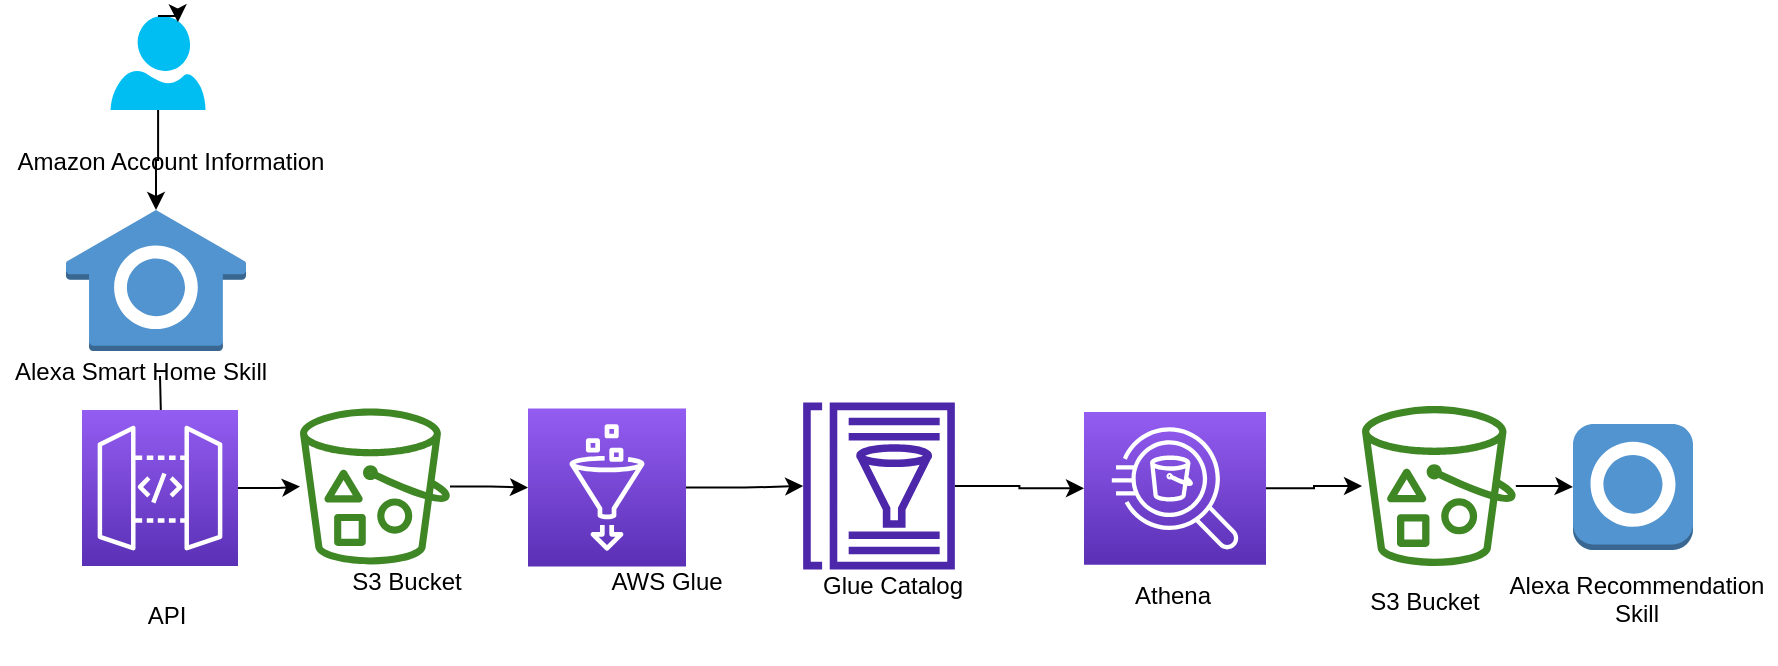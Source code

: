 <mxfile version="17.4.0" type="github">
  <diagram id="3GTjwDqzvwFt1I1F33NE" name="Page-1">
    <mxGraphModel dx="2751" dy="1093" grid="1" gridSize="10" guides="1" tooltips="1" connect="1" arrows="1" fold="1" page="1" pageScale="1" pageWidth="850" pageHeight="1100" math="0" shadow="0">
      <root>
        <mxCell id="0" />
        <mxCell id="1" parent="0" />
        <mxCell id="uz045ah8zPRlozvKEeI--35" value="" style="edgeStyle=orthogonalEdgeStyle;rounded=0;orthogonalLoop=1;jettySize=auto;html=1;" edge="1" parent="1" source="uz045ah8zPRlozvKEeI--4" target="uz045ah8zPRlozvKEeI--3">
          <mxGeometry relative="1" as="geometry" />
        </mxCell>
        <mxCell id="uz045ah8zPRlozvKEeI--4" value="" style="sketch=0;outlineConnect=0;fontColor=#232F3E;gradientColor=none;fillColor=#3F8624;strokeColor=none;dashed=0;verticalLabelPosition=bottom;verticalAlign=top;align=center;html=1;fontSize=12;fontStyle=0;aspect=fixed;pointerEvents=1;shape=mxgraph.aws4.bucket_with_objects;" vertex="1" parent="1">
          <mxGeometry x="137" y="256.25" width="75" height="78" as="geometry" />
        </mxCell>
        <mxCell id="uz045ah8zPRlozvKEeI--54" value="" style="edgeStyle=orthogonalEdgeStyle;rounded=0;orthogonalLoop=1;jettySize=auto;html=1;" edge="1" parent="1" source="uz045ah8zPRlozvKEeI--5" target="uz045ah8zPRlozvKEeI--10">
          <mxGeometry relative="1" as="geometry" />
        </mxCell>
        <mxCell id="uz045ah8zPRlozvKEeI--5" value="" style="sketch=0;outlineConnect=0;fontColor=#232F3E;gradientColor=none;fillColor=#4D27AA;strokeColor=none;dashed=0;verticalLabelPosition=bottom;verticalAlign=top;align=center;html=1;fontSize=12;fontStyle=0;aspect=fixed;pointerEvents=1;shape=mxgraph.aws4.glue_data_catalog;" vertex="1" parent="1">
          <mxGeometry x="388" y="253.29" width="77" height="83.42" as="geometry" />
        </mxCell>
        <mxCell id="uz045ah8zPRlozvKEeI--8" value="" style="outlineConnect=0;dashed=0;verticalLabelPosition=bottom;verticalAlign=top;align=center;html=1;shape=mxgraph.aws3.alexa_skill;fillColor=#5294CF;gradientColor=none;" vertex="1" parent="1">
          <mxGeometry x="773.5" y="264" width="60" height="63" as="geometry" />
        </mxCell>
        <object label="" placeholders="1" id="uz045ah8zPRlozvKEeI--9">
          <mxCell style="outlineConnect=0;dashed=0;verticalLabelPosition=bottom;verticalAlign=top;align=center;html=1;shape=mxgraph.aws3.alexa_smart_home_skill;fillColor=#5294CF;gradientColor=none;" vertex="1" parent="1">
            <mxGeometry x="20" y="157" width="90" height="70.5" as="geometry" />
          </mxCell>
        </object>
        <mxCell id="uz045ah8zPRlozvKEeI--55" value="" style="edgeStyle=orthogonalEdgeStyle;rounded=0;orthogonalLoop=1;jettySize=auto;html=1;" edge="1" parent="1" source="uz045ah8zPRlozvKEeI--10" target="uz045ah8zPRlozvKEeI--11">
          <mxGeometry relative="1" as="geometry" />
        </mxCell>
        <mxCell id="uz045ah8zPRlozvKEeI--10" value="" style="sketch=0;points=[[0,0,0],[0.25,0,0],[0.5,0,0],[0.75,0,0],[1,0,0],[0,1,0],[0.25,1,0],[0.5,1,0],[0.75,1,0],[1,1,0],[0,0.25,0],[0,0.5,0],[0,0.75,0],[1,0.25,0],[1,0.5,0],[1,0.75,0]];outlineConnect=0;fontColor=#232F3E;gradientColor=#945DF2;gradientDirection=north;fillColor=#5A30B5;strokeColor=#ffffff;dashed=0;verticalLabelPosition=bottom;verticalAlign=top;align=center;html=1;fontSize=12;fontStyle=0;aspect=fixed;shape=mxgraph.aws4.resourceIcon;resIcon=mxgraph.aws4.athena;" vertex="1" parent="1">
          <mxGeometry x="529" y="258" width="91" height="76.32" as="geometry" />
        </mxCell>
        <mxCell id="uz045ah8zPRlozvKEeI--56" value="" style="edgeStyle=orthogonalEdgeStyle;rounded=0;orthogonalLoop=1;jettySize=auto;html=1;" edge="1" parent="1" source="uz045ah8zPRlozvKEeI--11" target="uz045ah8zPRlozvKEeI--8">
          <mxGeometry relative="1" as="geometry" />
        </mxCell>
        <mxCell id="uz045ah8zPRlozvKEeI--11" value="" style="sketch=0;outlineConnect=0;fontColor=#232F3E;gradientColor=none;fillColor=#3F8624;strokeColor=none;dashed=0;verticalLabelPosition=bottom;verticalAlign=top;align=center;html=1;fontSize=12;fontStyle=0;aspect=fixed;pointerEvents=1;shape=mxgraph.aws4.bucket_with_objects;" vertex="1" parent="1">
          <mxGeometry x="668" y="255" width="76.92" height="80" as="geometry" />
        </mxCell>
        <mxCell id="uz045ah8zPRlozvKEeI--12" value="&lt;div&gt;Alexa Smart Home Skill&lt;/div&gt;&lt;div&gt;&lt;br&gt;&lt;/div&gt;" style="text;html=1;align=center;verticalAlign=middle;resizable=0;points=[];autosize=1;strokeColor=none;fillColor=none;" vertex="1" parent="1">
          <mxGeometry x="-13" y="230" width="140" height="30" as="geometry" />
        </mxCell>
        <mxCell id="uz045ah8zPRlozvKEeI--15" value="&lt;div&gt;S3 Bucket&lt;/div&gt;&lt;div&gt;&lt;br&gt;&lt;/div&gt;" style="text;html=1;align=center;verticalAlign=middle;resizable=0;points=[];autosize=1;strokeColor=none;fillColor=none;" vertex="1" parent="1">
          <mxGeometry x="155" y="335" width="70" height="30" as="geometry" />
        </mxCell>
        <mxCell id="uz045ah8zPRlozvKEeI--16" value="&lt;div&gt;AWS Glue&lt;/div&gt;&lt;div&gt;&lt;br&gt;&lt;/div&gt;" style="text;html=1;align=center;verticalAlign=middle;resizable=0;points=[];autosize=1;strokeColor=none;fillColor=none;" vertex="1" parent="1">
          <mxGeometry x="285" y="335" width="70" height="30" as="geometry" />
        </mxCell>
        <mxCell id="uz045ah8zPRlozvKEeI--17" value="&lt;div&gt;Glue Catalog&lt;/div&gt;&lt;div&gt;&lt;br&gt;&lt;/div&gt;" style="text;html=1;align=center;verticalAlign=middle;resizable=0;points=[];autosize=1;strokeColor=none;fillColor=none;" vertex="1" parent="1">
          <mxGeometry x="388" y="336.75" width="90" height="30" as="geometry" />
        </mxCell>
        <mxCell id="uz045ah8zPRlozvKEeI--18" value="Athena" style="text;html=1;align=center;verticalAlign=middle;resizable=0;points=[];autosize=1;strokeColor=none;fillColor=none;" vertex="1" parent="1">
          <mxGeometry x="548" y="340" width="50" height="20" as="geometry" />
        </mxCell>
        <mxCell id="uz045ah8zPRlozvKEeI--19" value="&lt;div&gt;S3 Bucket&lt;/div&gt;&lt;div&gt;&lt;br&gt;&lt;/div&gt;" style="text;html=1;align=center;verticalAlign=middle;resizable=0;points=[];autosize=1;strokeColor=none;fillColor=none;" vertex="1" parent="1">
          <mxGeometry x="664" y="345" width="70" height="30" as="geometry" />
        </mxCell>
        <mxCell id="uz045ah8zPRlozvKEeI--20" value="&lt;div&gt;Alexa Recommendation &lt;br&gt;&lt;/div&gt;&lt;div&gt;Skill&lt;/div&gt;&lt;div&gt;&lt;br&gt;&lt;/div&gt;" style="text;html=1;align=center;verticalAlign=middle;resizable=0;points=[];autosize=1;strokeColor=none;fillColor=none;" vertex="1" parent="1">
          <mxGeometry x="735" y="334" width="140" height="50" as="geometry" />
        </mxCell>
        <mxCell id="uz045ah8zPRlozvKEeI--45" value="" style="edgeStyle=orthogonalEdgeStyle;rounded=0;orthogonalLoop=1;jettySize=auto;html=1;" edge="1" parent="1" source="uz045ah8zPRlozvKEeI--3" target="uz045ah8zPRlozvKEeI--5">
          <mxGeometry relative="1" as="geometry" />
        </mxCell>
        <mxCell id="uz045ah8zPRlozvKEeI--3" value="" style="sketch=0;points=[[0,0,0],[0.25,0,0],[0.5,0,0],[0.75,0,0],[1,0,0],[0,1,0],[0.25,1,0],[0.5,1,0],[0.75,1,0],[1,1,0],[0,0.25,0],[0,0.5,0],[0,0.75,0],[1,0.25,0],[1,0.5,0],[1,0.75,0]];outlineConnect=0;fontColor=#232F3E;gradientColor=#945DF2;gradientDirection=north;fillColor=#5A30B5;strokeColor=#ffffff;dashed=0;verticalLabelPosition=bottom;verticalAlign=top;align=center;html=1;fontSize=12;fontStyle=0;aspect=fixed;shape=mxgraph.aws4.resourceIcon;resIcon=mxgraph.aws4.glue;" vertex="1" parent="1">
          <mxGeometry x="251" y="256.25" width="79" height="79" as="geometry" />
        </mxCell>
        <mxCell id="uz045ah8zPRlozvKEeI--67" value="" style="edgeStyle=orthogonalEdgeStyle;rounded=0;orthogonalLoop=1;jettySize=auto;html=1;" edge="1" parent="1" source="uz045ah8zPRlozvKEeI--57" target="uz045ah8zPRlozvKEeI--4">
          <mxGeometry relative="1" as="geometry">
            <Array as="points" />
          </mxGeometry>
        </mxCell>
        <mxCell id="uz045ah8zPRlozvKEeI--71" value="" style="edgeStyle=orthogonalEdgeStyle;rounded=0;orthogonalLoop=1;jettySize=auto;html=1;" edge="1" parent="1" target="uz045ah8zPRlozvKEeI--57">
          <mxGeometry relative="1" as="geometry">
            <mxPoint x="67" y="240" as="sourcePoint" />
          </mxGeometry>
        </mxCell>
        <mxCell id="uz045ah8zPRlozvKEeI--57" value="" style="sketch=0;points=[[0,0,0],[0.25,0,0],[0.5,0,0],[0.75,0,0],[1,0,0],[0,1,0],[0.25,1,0],[0.5,1,0],[0.75,1,0],[1,1,0],[0,0.25,0],[0,0.5,0],[0,0.75,0],[1,0.25,0],[1,0.5,0],[1,0.75,0]];outlineConnect=0;fontColor=#232F3E;gradientColor=#945DF2;gradientDirection=north;fillColor=#5A30B5;strokeColor=#ffffff;dashed=0;verticalLabelPosition=bottom;verticalAlign=top;align=center;html=1;fontSize=12;fontStyle=0;aspect=fixed;shape=mxgraph.aws4.resourceIcon;resIcon=mxgraph.aws4.api_gateway;" vertex="1" parent="1">
          <mxGeometry x="28" y="257" width="78" height="78" as="geometry" />
        </mxCell>
        <mxCell id="uz045ah8zPRlozvKEeI--72" value="" style="edgeStyle=orthogonalEdgeStyle;rounded=0;orthogonalLoop=1;jettySize=auto;html=1;" edge="1" parent="1" source="uz045ah8zPRlozvKEeI--59" target="uz045ah8zPRlozvKEeI--9">
          <mxGeometry relative="1" as="geometry" />
        </mxCell>
        <mxCell id="uz045ah8zPRlozvKEeI--59" value="" style="verticalLabelPosition=bottom;html=1;verticalAlign=top;align=center;strokeColor=none;fillColor=#00BEF2;shape=mxgraph.azure.user;" vertex="1" parent="1">
          <mxGeometry x="42.25" y="60" width="47.5" height="47" as="geometry" />
        </mxCell>
        <mxCell id="uz045ah8zPRlozvKEeI--60" value="Amazon Account Information" style="text;html=1;align=center;verticalAlign=middle;resizable=0;points=[];autosize=1;strokeColor=none;fillColor=none;" vertex="1" parent="1">
          <mxGeometry x="-13" y="123" width="170" height="20" as="geometry" />
        </mxCell>
        <mxCell id="uz045ah8zPRlozvKEeI--61" value="API" style="text;html=1;align=center;verticalAlign=middle;resizable=0;points=[];autosize=1;strokeColor=none;fillColor=none;" vertex="1" parent="1">
          <mxGeometry x="55" y="350" width="30" height="20" as="geometry" />
        </mxCell>
        <mxCell id="uz045ah8zPRlozvKEeI--68" style="edgeStyle=orthogonalEdgeStyle;rounded=0;orthogonalLoop=1;jettySize=auto;html=1;exitX=0.5;exitY=0;exitDx=0;exitDy=0;exitPerimeter=0;entryX=0.709;entryY=0.067;entryDx=0;entryDy=0;entryPerimeter=0;" edge="1" parent="1" source="uz045ah8zPRlozvKEeI--59" target="uz045ah8zPRlozvKEeI--59">
          <mxGeometry relative="1" as="geometry" />
        </mxCell>
      </root>
    </mxGraphModel>
  </diagram>
</mxfile>
